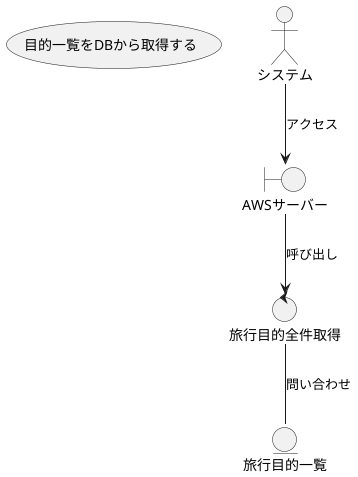 @startuml

usecase 目的一覧をDBから取得する

actor システム

control 旅行目的全件取得

boundary AWSサーバー

entity 旅行目的一覧

システム --> AWSサーバー : アクセス
AWSサーバー --> 旅行目的全件取得 : 呼び出し
旅行目的全件取得 -- 旅行目的一覧 : 問い合わせ

@enduml